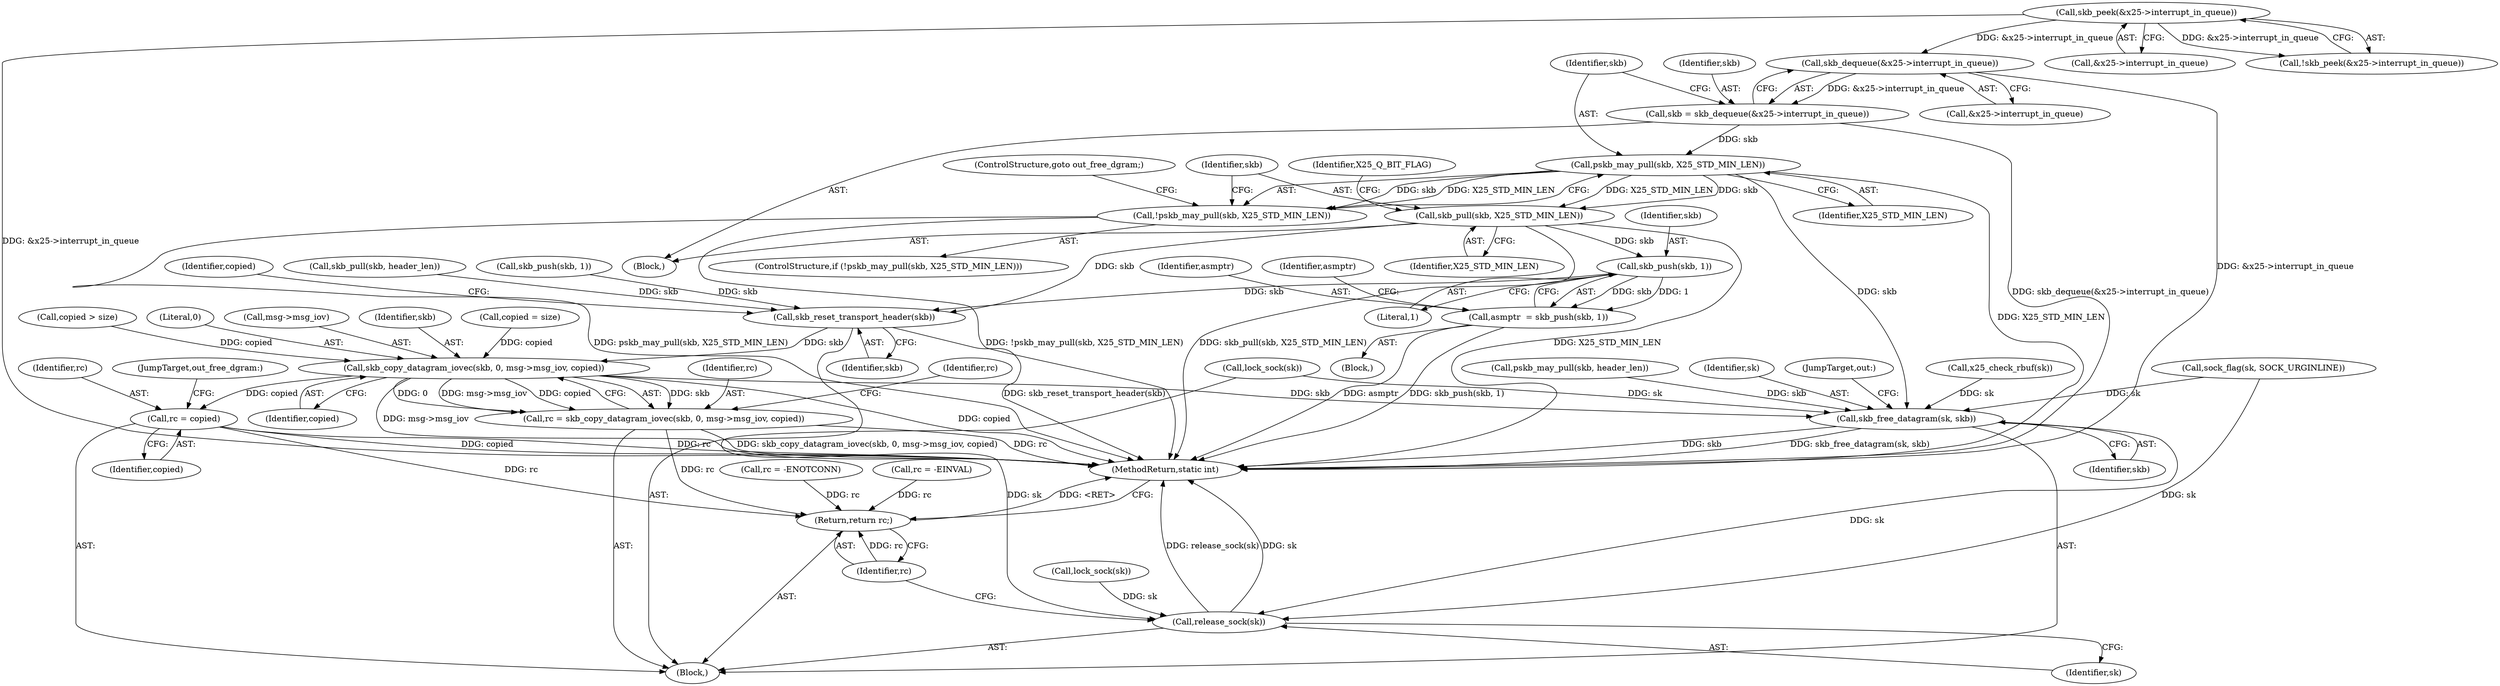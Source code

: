 digraph "0_linux_f3d3342602f8bcbf37d7c46641cb9bca7618eb1c_39@pointer" {
"1000189" [label="(Call,skb_dequeue(&x25->interrupt_in_queue))"];
"1000181" [label="(Call,skb_peek(&x25->interrupt_in_queue))"];
"1000187" [label="(Call,skb = skb_dequeue(&x25->interrupt_in_queue))"];
"1000196" [label="(Call,pskb_may_pull(skb, X25_STD_MIN_LEN))"];
"1000195" [label="(Call,!pskb_may_pull(skb, X25_STD_MIN_LEN))"];
"1000200" [label="(Call,skb_pull(skb, X25_STD_MIN_LEN))"];
"1000213" [label="(Call,skb_push(skb, 1))"];
"1000211" [label="(Call,asmptr  = skb_push(skb, 1))"];
"1000284" [label="(Call,skb_reset_transport_header(skb))"];
"1000311" [label="(Call,skb_copy_datagram_iovec(skb, 0, msg->msg_iov, copied))"];
"1000309" [label="(Call,rc = skb_copy_datagram_iovec(skb, 0, msg->msg_iov, copied))"];
"1000355" [label="(Return,return rc;)"];
"1000345" [label="(Call,rc = copied)"];
"1000349" [label="(Call,skb_free_datagram(sk, skb))"];
"1000353" [label="(Call,release_sock(sk))"];
"1000212" [label="(Identifier,asmptr)"];
"1000218" [label="(Identifier,asmptr)"];
"1000311" [label="(Call,skb_copy_datagram_iovec(skb, 0, msg->msg_iov, copied))"];
"1000285" [label="(Identifier,skb)"];
"1000213" [label="(Call,skb_push(skb, 1))"];
"1000249" [label="(Call,pskb_may_pull(skb, header_len))"];
"1000196" [label="(Call,pskb_may_pull(skb, X25_STD_MIN_LEN))"];
"1000188" [label="(Identifier,skb)"];
"1000277" [label="(Call,skb_push(skb, 1))"];
"1000200" [label="(Call,skb_pull(skb, X25_STD_MIN_LEN))"];
"1000211" [label="(Call,asmptr  = skb_push(skb, 1))"];
"1000189" [label="(Call,skb_dequeue(&x25->interrupt_in_queue))"];
"1000317" [label="(Identifier,copied)"];
"1000187" [label="(Call,skb = skb_dequeue(&x25->interrupt_in_queue))"];
"1000313" [label="(Literal,0)"];
"1000345" [label="(Call,rc = copied)"];
"1000182" [label="(Call,&x25->interrupt_in_queue)"];
"1000314" [label="(Call,msg->msg_iov)"];
"1000284" [label="(Call,skb_reset_transport_header(skb))"];
"1000310" [label="(Identifier,rc)"];
"1000350" [label="(Identifier,sk)"];
"1000349" [label="(Call,skb_free_datagram(sk, skb))"];
"1000287" [label="(Identifier,copied)"];
"1000309" [label="(Call,rc = skb_copy_datagram_iovec(skb, 0, msg->msg_iov, copied))"];
"1000312" [label="(Identifier,skb)"];
"1000136" [label="(Call,rc = -ENOTCONN)"];
"1000110" [label="(Block,)"];
"1000205" [label="(Identifier,X25_Q_BIT_FLAG)"];
"1000357" [label="(MethodReturn,static int)"];
"1000202" [label="(Identifier,X25_STD_MIN_LEN)"];
"1000352" [label="(JumpTarget,out:)"];
"1000296" [label="(Call,copied = size)"];
"1000215" [label="(Literal,1)"];
"1000181" [label="(Call,skb_peek(&x25->interrupt_in_queue))"];
"1000214" [label="(Identifier,skb)"];
"1000347" [label="(Identifier,copied)"];
"1000199" [label="(ControlStructure,goto out_free_dgram;)"];
"1000170" [label="(Block,)"];
"1000197" [label="(Identifier,skb)"];
"1000264" [label="(Call,skb_pull(skb, header_len))"];
"1000355" [label="(Return,return rc;)"];
"1000190" [label="(Call,&x25->interrupt_in_queue)"];
"1000180" [label="(Call,!skb_peek(&x25->interrupt_in_queue))"];
"1000177" [label="(Call,sock_flag(sk, SOCK_URGINLINE))"];
"1000241" [label="(Call,lock_sock(sk))"];
"1000353" [label="(Call,release_sock(sk))"];
"1000354" [label="(Identifier,sk)"];
"1000195" [label="(Call,!pskb_may_pull(skb, X25_STD_MIN_LEN))"];
"1000292" [label="(Call,copied > size)"];
"1000198" [label="(Identifier,X25_STD_MIN_LEN)"];
"1000351" [label="(Identifier,skb)"];
"1000343" [label="(Call,x25_check_rbuf(sk))"];
"1000356" [label="(Identifier,rc)"];
"1000171" [label="(Call,rc = -EINVAL)"];
"1000201" [label="(Identifier,skb)"];
"1000210" [label="(Block,)"];
"1000194" [label="(ControlStructure,if (!pskb_may_pull(skb, X25_STD_MIN_LEN)))"];
"1000346" [label="(Identifier,rc)"];
"1000140" [label="(Call,lock_sock(sk))"];
"1000348" [label="(JumpTarget,out_free_dgram:)"];
"1000319" [label="(Identifier,rc)"];
"1000189" -> "1000187"  [label="AST: "];
"1000189" -> "1000190"  [label="CFG: "];
"1000190" -> "1000189"  [label="AST: "];
"1000187" -> "1000189"  [label="CFG: "];
"1000189" -> "1000357"  [label="DDG: &x25->interrupt_in_queue"];
"1000189" -> "1000187"  [label="DDG: &x25->interrupt_in_queue"];
"1000181" -> "1000189"  [label="DDG: &x25->interrupt_in_queue"];
"1000181" -> "1000180"  [label="AST: "];
"1000181" -> "1000182"  [label="CFG: "];
"1000182" -> "1000181"  [label="AST: "];
"1000180" -> "1000181"  [label="CFG: "];
"1000181" -> "1000357"  [label="DDG: &x25->interrupt_in_queue"];
"1000181" -> "1000180"  [label="DDG: &x25->interrupt_in_queue"];
"1000187" -> "1000170"  [label="AST: "];
"1000188" -> "1000187"  [label="AST: "];
"1000197" -> "1000187"  [label="CFG: "];
"1000187" -> "1000357"  [label="DDG: skb_dequeue(&x25->interrupt_in_queue)"];
"1000187" -> "1000196"  [label="DDG: skb"];
"1000196" -> "1000195"  [label="AST: "];
"1000196" -> "1000198"  [label="CFG: "];
"1000197" -> "1000196"  [label="AST: "];
"1000198" -> "1000196"  [label="AST: "];
"1000195" -> "1000196"  [label="CFG: "];
"1000196" -> "1000357"  [label="DDG: X25_STD_MIN_LEN"];
"1000196" -> "1000195"  [label="DDG: skb"];
"1000196" -> "1000195"  [label="DDG: X25_STD_MIN_LEN"];
"1000196" -> "1000200"  [label="DDG: skb"];
"1000196" -> "1000200"  [label="DDG: X25_STD_MIN_LEN"];
"1000196" -> "1000349"  [label="DDG: skb"];
"1000195" -> "1000194"  [label="AST: "];
"1000199" -> "1000195"  [label="CFG: "];
"1000201" -> "1000195"  [label="CFG: "];
"1000195" -> "1000357"  [label="DDG: !pskb_may_pull(skb, X25_STD_MIN_LEN)"];
"1000195" -> "1000357"  [label="DDG: pskb_may_pull(skb, X25_STD_MIN_LEN)"];
"1000200" -> "1000170"  [label="AST: "];
"1000200" -> "1000202"  [label="CFG: "];
"1000201" -> "1000200"  [label="AST: "];
"1000202" -> "1000200"  [label="AST: "];
"1000205" -> "1000200"  [label="CFG: "];
"1000200" -> "1000357"  [label="DDG: skb_pull(skb, X25_STD_MIN_LEN)"];
"1000200" -> "1000357"  [label="DDG: X25_STD_MIN_LEN"];
"1000200" -> "1000213"  [label="DDG: skb"];
"1000200" -> "1000284"  [label="DDG: skb"];
"1000213" -> "1000211"  [label="AST: "];
"1000213" -> "1000215"  [label="CFG: "];
"1000214" -> "1000213"  [label="AST: "];
"1000215" -> "1000213"  [label="AST: "];
"1000211" -> "1000213"  [label="CFG: "];
"1000213" -> "1000211"  [label="DDG: skb"];
"1000213" -> "1000211"  [label="DDG: 1"];
"1000213" -> "1000284"  [label="DDG: skb"];
"1000211" -> "1000210"  [label="AST: "];
"1000212" -> "1000211"  [label="AST: "];
"1000218" -> "1000211"  [label="CFG: "];
"1000211" -> "1000357"  [label="DDG: asmptr"];
"1000211" -> "1000357"  [label="DDG: skb_push(skb, 1)"];
"1000284" -> "1000110"  [label="AST: "];
"1000284" -> "1000285"  [label="CFG: "];
"1000285" -> "1000284"  [label="AST: "];
"1000287" -> "1000284"  [label="CFG: "];
"1000284" -> "1000357"  [label="DDG: skb_reset_transport_header(skb)"];
"1000264" -> "1000284"  [label="DDG: skb"];
"1000277" -> "1000284"  [label="DDG: skb"];
"1000284" -> "1000311"  [label="DDG: skb"];
"1000311" -> "1000309"  [label="AST: "];
"1000311" -> "1000317"  [label="CFG: "];
"1000312" -> "1000311"  [label="AST: "];
"1000313" -> "1000311"  [label="AST: "];
"1000314" -> "1000311"  [label="AST: "];
"1000317" -> "1000311"  [label="AST: "];
"1000309" -> "1000311"  [label="CFG: "];
"1000311" -> "1000357"  [label="DDG: msg->msg_iov"];
"1000311" -> "1000357"  [label="DDG: copied"];
"1000311" -> "1000309"  [label="DDG: skb"];
"1000311" -> "1000309"  [label="DDG: 0"];
"1000311" -> "1000309"  [label="DDG: msg->msg_iov"];
"1000311" -> "1000309"  [label="DDG: copied"];
"1000292" -> "1000311"  [label="DDG: copied"];
"1000296" -> "1000311"  [label="DDG: copied"];
"1000311" -> "1000345"  [label="DDG: copied"];
"1000311" -> "1000349"  [label="DDG: skb"];
"1000309" -> "1000110"  [label="AST: "];
"1000310" -> "1000309"  [label="AST: "];
"1000319" -> "1000309"  [label="CFG: "];
"1000309" -> "1000357"  [label="DDG: rc"];
"1000309" -> "1000357"  [label="DDG: skb_copy_datagram_iovec(skb, 0, msg->msg_iov, copied)"];
"1000309" -> "1000355"  [label="DDG: rc"];
"1000355" -> "1000110"  [label="AST: "];
"1000355" -> "1000356"  [label="CFG: "];
"1000356" -> "1000355"  [label="AST: "];
"1000357" -> "1000355"  [label="CFG: "];
"1000355" -> "1000357"  [label="DDG: <RET>"];
"1000356" -> "1000355"  [label="DDG: rc"];
"1000171" -> "1000355"  [label="DDG: rc"];
"1000345" -> "1000355"  [label="DDG: rc"];
"1000136" -> "1000355"  [label="DDG: rc"];
"1000345" -> "1000110"  [label="AST: "];
"1000345" -> "1000347"  [label="CFG: "];
"1000346" -> "1000345"  [label="AST: "];
"1000347" -> "1000345"  [label="AST: "];
"1000348" -> "1000345"  [label="CFG: "];
"1000345" -> "1000357"  [label="DDG: copied"];
"1000345" -> "1000357"  [label="DDG: rc"];
"1000349" -> "1000110"  [label="AST: "];
"1000349" -> "1000351"  [label="CFG: "];
"1000350" -> "1000349"  [label="AST: "];
"1000351" -> "1000349"  [label="AST: "];
"1000352" -> "1000349"  [label="CFG: "];
"1000349" -> "1000357"  [label="DDG: skb"];
"1000349" -> "1000357"  [label="DDG: skb_free_datagram(sk, skb)"];
"1000177" -> "1000349"  [label="DDG: sk"];
"1000343" -> "1000349"  [label="DDG: sk"];
"1000241" -> "1000349"  [label="DDG: sk"];
"1000249" -> "1000349"  [label="DDG: skb"];
"1000349" -> "1000353"  [label="DDG: sk"];
"1000353" -> "1000110"  [label="AST: "];
"1000353" -> "1000354"  [label="CFG: "];
"1000354" -> "1000353"  [label="AST: "];
"1000356" -> "1000353"  [label="CFG: "];
"1000353" -> "1000357"  [label="DDG: release_sock(sk)"];
"1000353" -> "1000357"  [label="DDG: sk"];
"1000177" -> "1000353"  [label="DDG: sk"];
"1000140" -> "1000353"  [label="DDG: sk"];
"1000241" -> "1000353"  [label="DDG: sk"];
}
